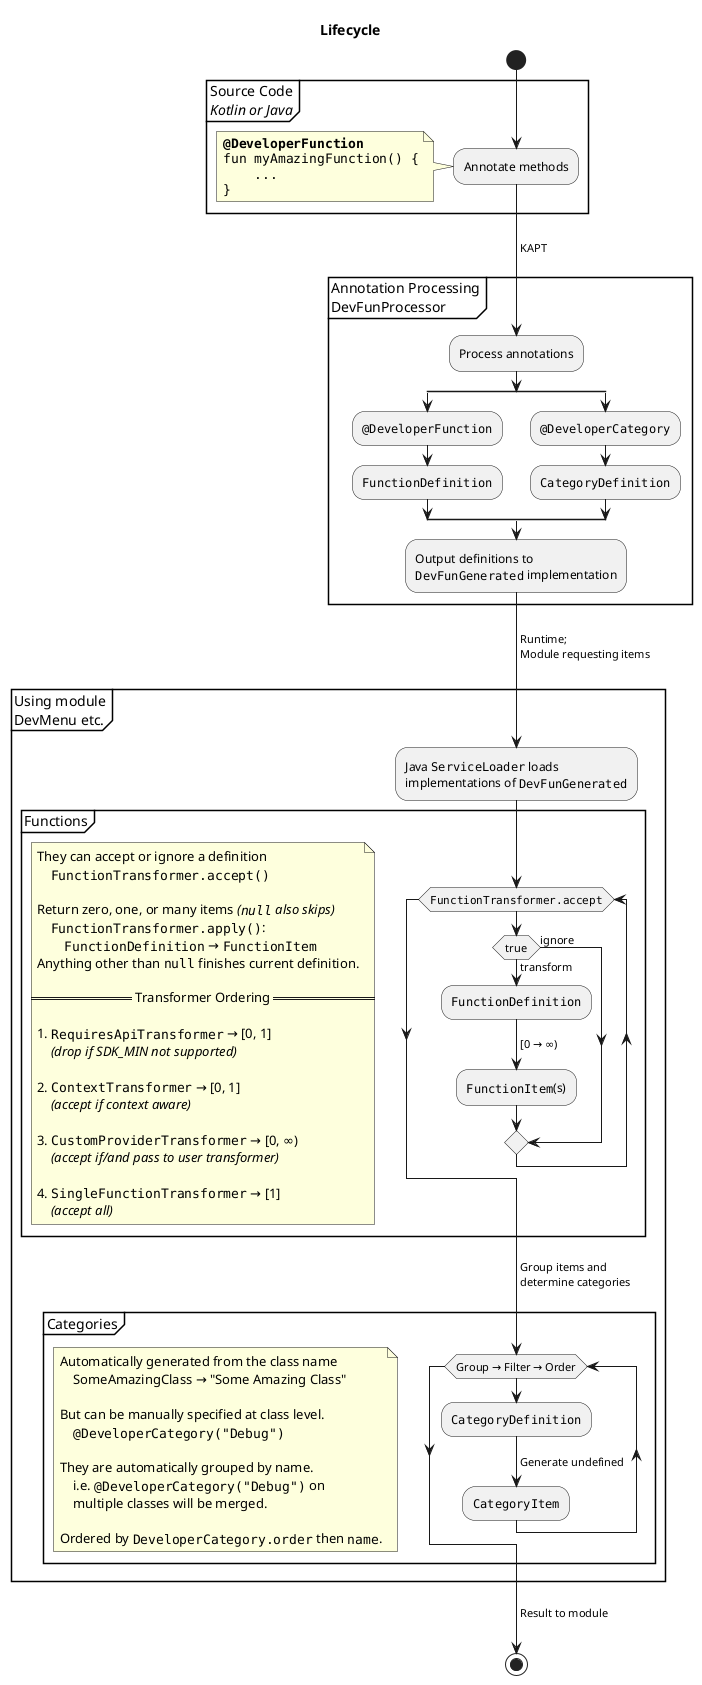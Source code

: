 @startuml
title Lifecycle

start

partition "Source Code\n//Kotlin or Java//" {
    :Annotate methods;
    note
        ""**@DeveloperFunction**""
        ""fun myAmazingFunction() {""
        ""    ...""
        ""}""
    end note
}

partition "Annotation Processing\nDevFunProcessor" {
    ->\nKAPT\n;
    :Process annotations;
    split
        :""@DeveloperFunction"";
        :""FunctionDefinition"";
    split again
        :""@DeveloperCategory"";
        :""CategoryDefinition"";
    end split
    :Output definitions to\n""DevFunGenerated"" implementation;
}

partition "Using module\nDevMenu etc." {
    ->\nRuntime;\nModule requesting items\n\n;
    :Java ""ServiceLoader"" loads\nimplementations of ""DevFunGenerated"";

    partition Functions {
        while (""FunctionTransformer.accept"")
            note
                They can accept or ignore a definition
                    ""FunctionTransformer.accept()""

                Return zero, one, or many items //(""null"" also skips)//
                    ""FunctionTransformer.apply()"":
                        ""FunctionDefinition"" → ""FunctionItem""
                Anything other than ""null"" finishes current definition.

                == Transformer Ordering ==

                1. ""RequiresApiTransformer"" → [0, 1]
                    //(drop if SDK_MIN not supported)//

                2. ""ContextTransformer"" → [0, 1]
                    //(accept if context aware)//

                3. ""CustomProviderTransformer"" → [0, ∞)
                    //(accept if/and pass to user transformer)//

                4. ""SingleFunctionTransformer"" → [1]
                    //(accept all)//
            end note

            if (true) then (transform)
            :""FunctionDefinition"";
            -> [0 → ∞);
            :""FunctionItem""(s);
            else (ignore)
            endif
        endwhile
    }

    ->\nGroup items and\ndetermine categories\n;

    partition Categories {
        while (Group → Filter → Order)
            note
                Automatically generated from the class name
                    SomeAmazingClass → "Some Amazing Class"

                But can be manually specified at class level.
                    ""@DeveloperCategory("Debug")""

                They are automatically grouped by name.
                    i.e. ""@DeveloperCategory("Debug")"" on
                    multiple classes will be merged.

                Ordered by ""DeveloperCategory.order"" then ""name"".
            end note

            :""CategoryDefinition"";
            ->Generate undefined;
            :""CategoryItem"";
        endwhile
    }

    ->\n\nResult to module\n;
}

stop

@enduml
